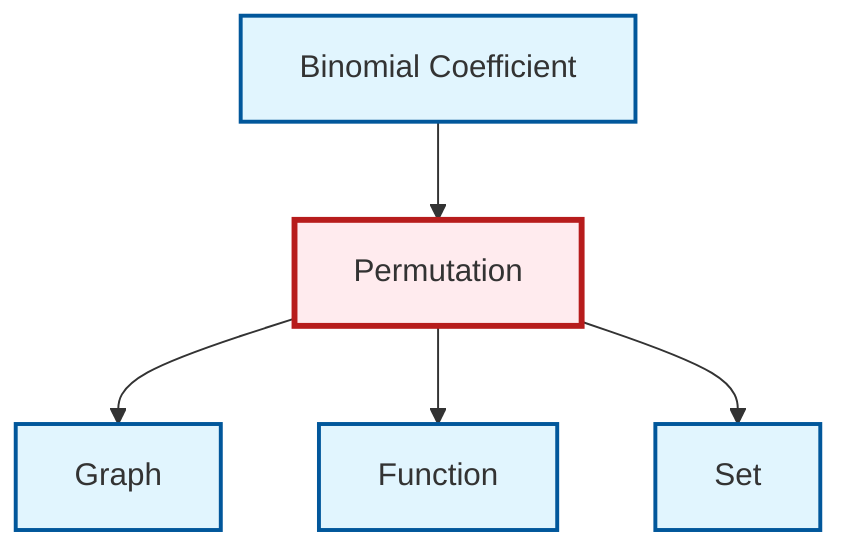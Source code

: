 graph TD
    classDef definition fill:#e1f5fe,stroke:#01579b,stroke-width:2px
    classDef theorem fill:#f3e5f5,stroke:#4a148c,stroke-width:2px
    classDef axiom fill:#fff3e0,stroke:#e65100,stroke-width:2px
    classDef example fill:#e8f5e9,stroke:#1b5e20,stroke-width:2px
    classDef current fill:#ffebee,stroke:#b71c1c,stroke-width:3px
    def-function["Function"]:::definition
    def-binomial-coefficient["Binomial Coefficient"]:::definition
    def-graph["Graph"]:::definition
    def-set["Set"]:::definition
    def-permutation["Permutation"]:::definition
    def-permutation --> def-graph
    def-permutation --> def-function
    def-binomial-coefficient --> def-permutation
    def-permutation --> def-set
    class def-permutation current